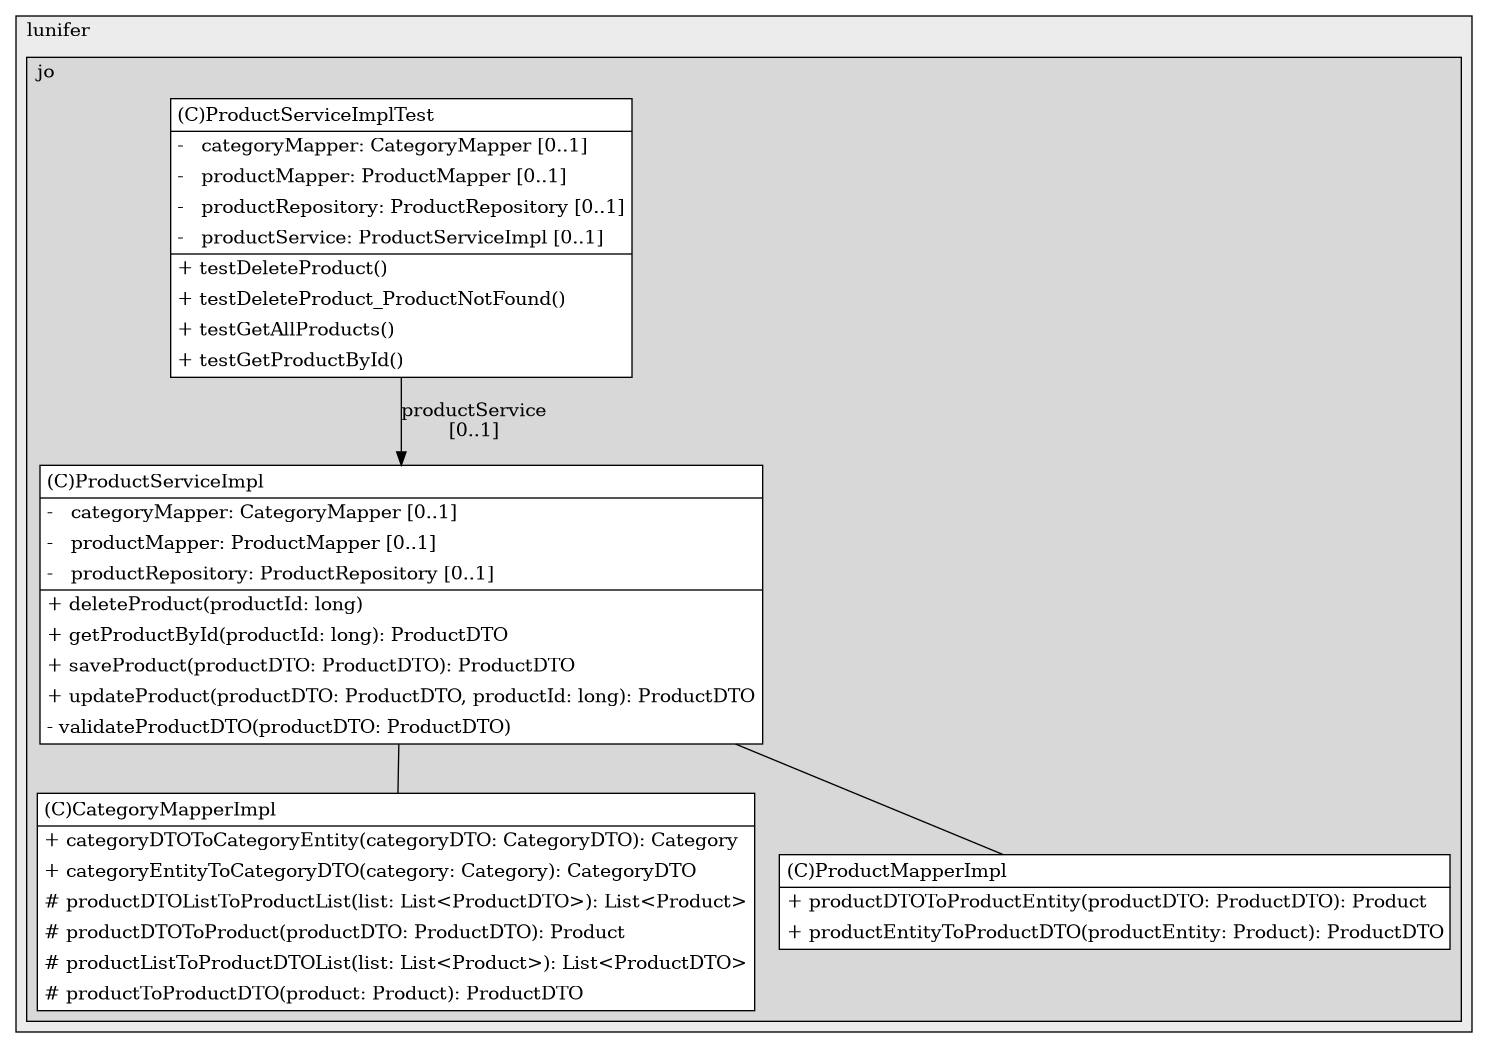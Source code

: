 @startuml

/' diagram meta data start
config=StructureConfiguration;
{
  "projectClassification": {
    "searchMode": "OpenProject", // OpenProject, AllProjects
    "includedProjects": "",
    "pathEndKeywords": "*.impl",
    "isClientPath": "",
    "isClientName": "",
    "isTestPath": "",
    "isTestName": "",
    "isMappingPath": "",
    "isMappingName": "",
    "isDataAccessPath": "",
    "isDataAccessName": "",
    "isDataStructurePath": "",
    "isDataStructureName": "",
    "isInterfaceStructuresPath": "",
    "isInterfaceStructuresName": "",
    "isEntryPointPath": "",
    "isEntryPointName": "",
    "treatFinalFieldsAsMandatory": false
  },
  "graphRestriction": {
    "classPackageExcludeFilter": "",
    "classPackageIncludeFilter": "",
    "classNameExcludeFilter": "",
    "classNameIncludeFilter": "",
    "methodNameExcludeFilter": "",
    "methodNameIncludeFilter": "",
    "removeByInheritance": "", // inheritance/annotation based filtering is done in a second step
    "removeByAnnotation": "",
    "removeByClassPackage": "", // cleanup the graph after inheritance/annotation based filtering is done
    "removeByClassName": "",
    "cutMappings": false,
    "cutEnum": true,
    "cutTests": true,
    "cutClient": true,
    "cutDataAccess": false,
    "cutInterfaceStructures": false,
    "cutDataStructures": false,
    "cutGetterAndSetter": true,
    "cutConstructors": true
  },
  "graphTraversal": {
    "forwardDepth": 6,
    "backwardDepth": 6,
    "classPackageExcludeFilter": "",
    "classPackageIncludeFilter": "",
    "classNameExcludeFilter": "",
    "classNameIncludeFilter": "",
    "methodNameExcludeFilter": "",
    "methodNameIncludeFilter": "",
    "hideMappings": false,
    "hideDataStructures": false,
    "hidePrivateMethods": true,
    "hideInterfaceCalls": true, // indirection: implementation -> interface (is hidden) -> implementation
    "onlyShowApplicationEntryPoints": false, // root node is included
    "useMethodCallsForStructureDiagram": "ForwardOnly" // ForwardOnly, BothDirections, No
  },
  "details": {
    "aggregation": "GroupByClass", // ByClass, GroupByClass, None
    "showClassGenericTypes": true,
    "showMethods": true,
    "showMethodParameterNames": true,
    "showMethodParameterTypes": true,
    "showMethodReturnType": true,
    "showPackageLevels": 2,
    "showDetailedClassStructure": true
  },
  "rootClass": "com.lunifer.jo.fpshoppingcart.serviceImplTest.ProductServiceImplTest",
  "extensionCallbackMethod": "" // qualified.class.name#methodName - signature: public static String method(String)
}
diagram meta data end '/



digraph g {
    rankdir="TB"
    splines=polyline
    

'nodes 
subgraph cluster_520577039 { 
   	label=lunifer
	labeljust=l
	fillcolor="#ececec"
	style=filled
   
   subgraph cluster_616289404 { 
   	label=jo
	labeljust=l
	fillcolor="#d8d8d8"
	style=filled
   
   CategoryMapperImpl1933045440[
	label=<<TABLE BORDER="1" CELLBORDER="0" CELLPADDING="4" CELLSPACING="0">
<TR><TD ALIGN="LEFT" >(C)CategoryMapperImpl</TD></TR>
<HR/>
<TR><TD ALIGN="LEFT" >+ categoryDTOToCategoryEntity(categoryDTO: CategoryDTO): Category</TD></TR>
<TR><TD ALIGN="LEFT" >+ categoryEntityToCategoryDTO(category: Category): CategoryDTO</TD></TR>
<TR><TD ALIGN="LEFT" ># productDTOListToProductList(list: List&lt;ProductDTO&gt;): List&lt;Product&gt;</TD></TR>
<TR><TD ALIGN="LEFT" ># productDTOToProduct(productDTO: ProductDTO): Product</TD></TR>
<TR><TD ALIGN="LEFT" ># productListToProductDTOList(list: List&lt;Product&gt;): List&lt;ProductDTO&gt;</TD></TR>
<TR><TD ALIGN="LEFT" ># productToProductDTO(product: Product): ProductDTO</TD></TR>
</TABLE>>
	style=filled
	margin=0
	shape=plaintext
	fillcolor="#FFFFFF"
];

ProductMapperImpl1933045440[
	label=<<TABLE BORDER="1" CELLBORDER="0" CELLPADDING="4" CELLSPACING="0">
<TR><TD ALIGN="LEFT" >(C)ProductMapperImpl</TD></TR>
<HR/>
<TR><TD ALIGN="LEFT" >+ productDTOToProductEntity(productDTO: ProductDTO): Product</TD></TR>
<TR><TD ALIGN="LEFT" >+ productEntityToProductDTO(productEntity: Product): ProductDTO</TD></TR>
</TABLE>>
	style=filled
	margin=0
	shape=plaintext
	fillcolor="#FFFFFF"
];

ProductServiceImpl1934267768[
	label=<<TABLE BORDER="1" CELLBORDER="0" CELLPADDING="4" CELLSPACING="0">
<TR><TD ALIGN="LEFT" >(C)ProductServiceImpl</TD></TR>
<HR/>
<TR><TD ALIGN="LEFT" >-   categoryMapper: CategoryMapper [0..1]</TD></TR>
<TR><TD ALIGN="LEFT" >-   productMapper: ProductMapper [0..1]</TD></TR>
<TR><TD ALIGN="LEFT" >-   productRepository: ProductRepository [0..1]</TD></TR>
<HR/>
<TR><TD ALIGN="LEFT" >+ deleteProduct(productId: long)</TD></TR>
<TR><TD ALIGN="LEFT" >+ getProductById(productId: long): ProductDTO</TD></TR>
<TR><TD ALIGN="LEFT" >+ saveProduct(productDTO: ProductDTO): ProductDTO</TD></TR>
<TR><TD ALIGN="LEFT" >+ updateProduct(productDTO: ProductDTO, productId: long): ProductDTO</TD></TR>
<TR><TD ALIGN="LEFT" >- validateProductDTO(productDTO: ProductDTO)</TD></TR>
</TABLE>>
	style=filled
	margin=0
	shape=plaintext
	fillcolor="#FFFFFF"
];

ProductServiceImplTest1637698696[
	label=<<TABLE BORDER="1" CELLBORDER="0" CELLPADDING="4" CELLSPACING="0">
<TR><TD ALIGN="LEFT" >(C)ProductServiceImplTest</TD></TR>
<HR/>
<TR><TD ALIGN="LEFT" >-   categoryMapper: CategoryMapper [0..1]</TD></TR>
<TR><TD ALIGN="LEFT" >-   productMapper: ProductMapper [0..1]</TD></TR>
<TR><TD ALIGN="LEFT" >-   productRepository: ProductRepository [0..1]</TD></TR>
<TR><TD ALIGN="LEFT" >-   productService: ProductServiceImpl [0..1]</TD></TR>
<HR/>
<TR><TD ALIGN="LEFT" >+ testDeleteProduct()</TD></TR>
<TR><TD ALIGN="LEFT" >+ testDeleteProduct_ProductNotFound()</TD></TR>
<TR><TD ALIGN="LEFT" >+ testGetAllProducts()</TD></TR>
<TR><TD ALIGN="LEFT" >+ testGetProductById()</TD></TR>
</TABLE>>
	style=filled
	margin=0
	shape=plaintext
	fillcolor="#FFFFFF"
];
} 
} 

'edges    
ProductServiceImpl1934267768 -> CategoryMapperImpl1933045440[arrowhead=none];
ProductServiceImpl1934267768 -> ProductMapperImpl1933045440[arrowhead=none];
ProductServiceImplTest1637698696 -> ProductServiceImpl1934267768[label="productService
[0..1]"];
    
}
@enduml